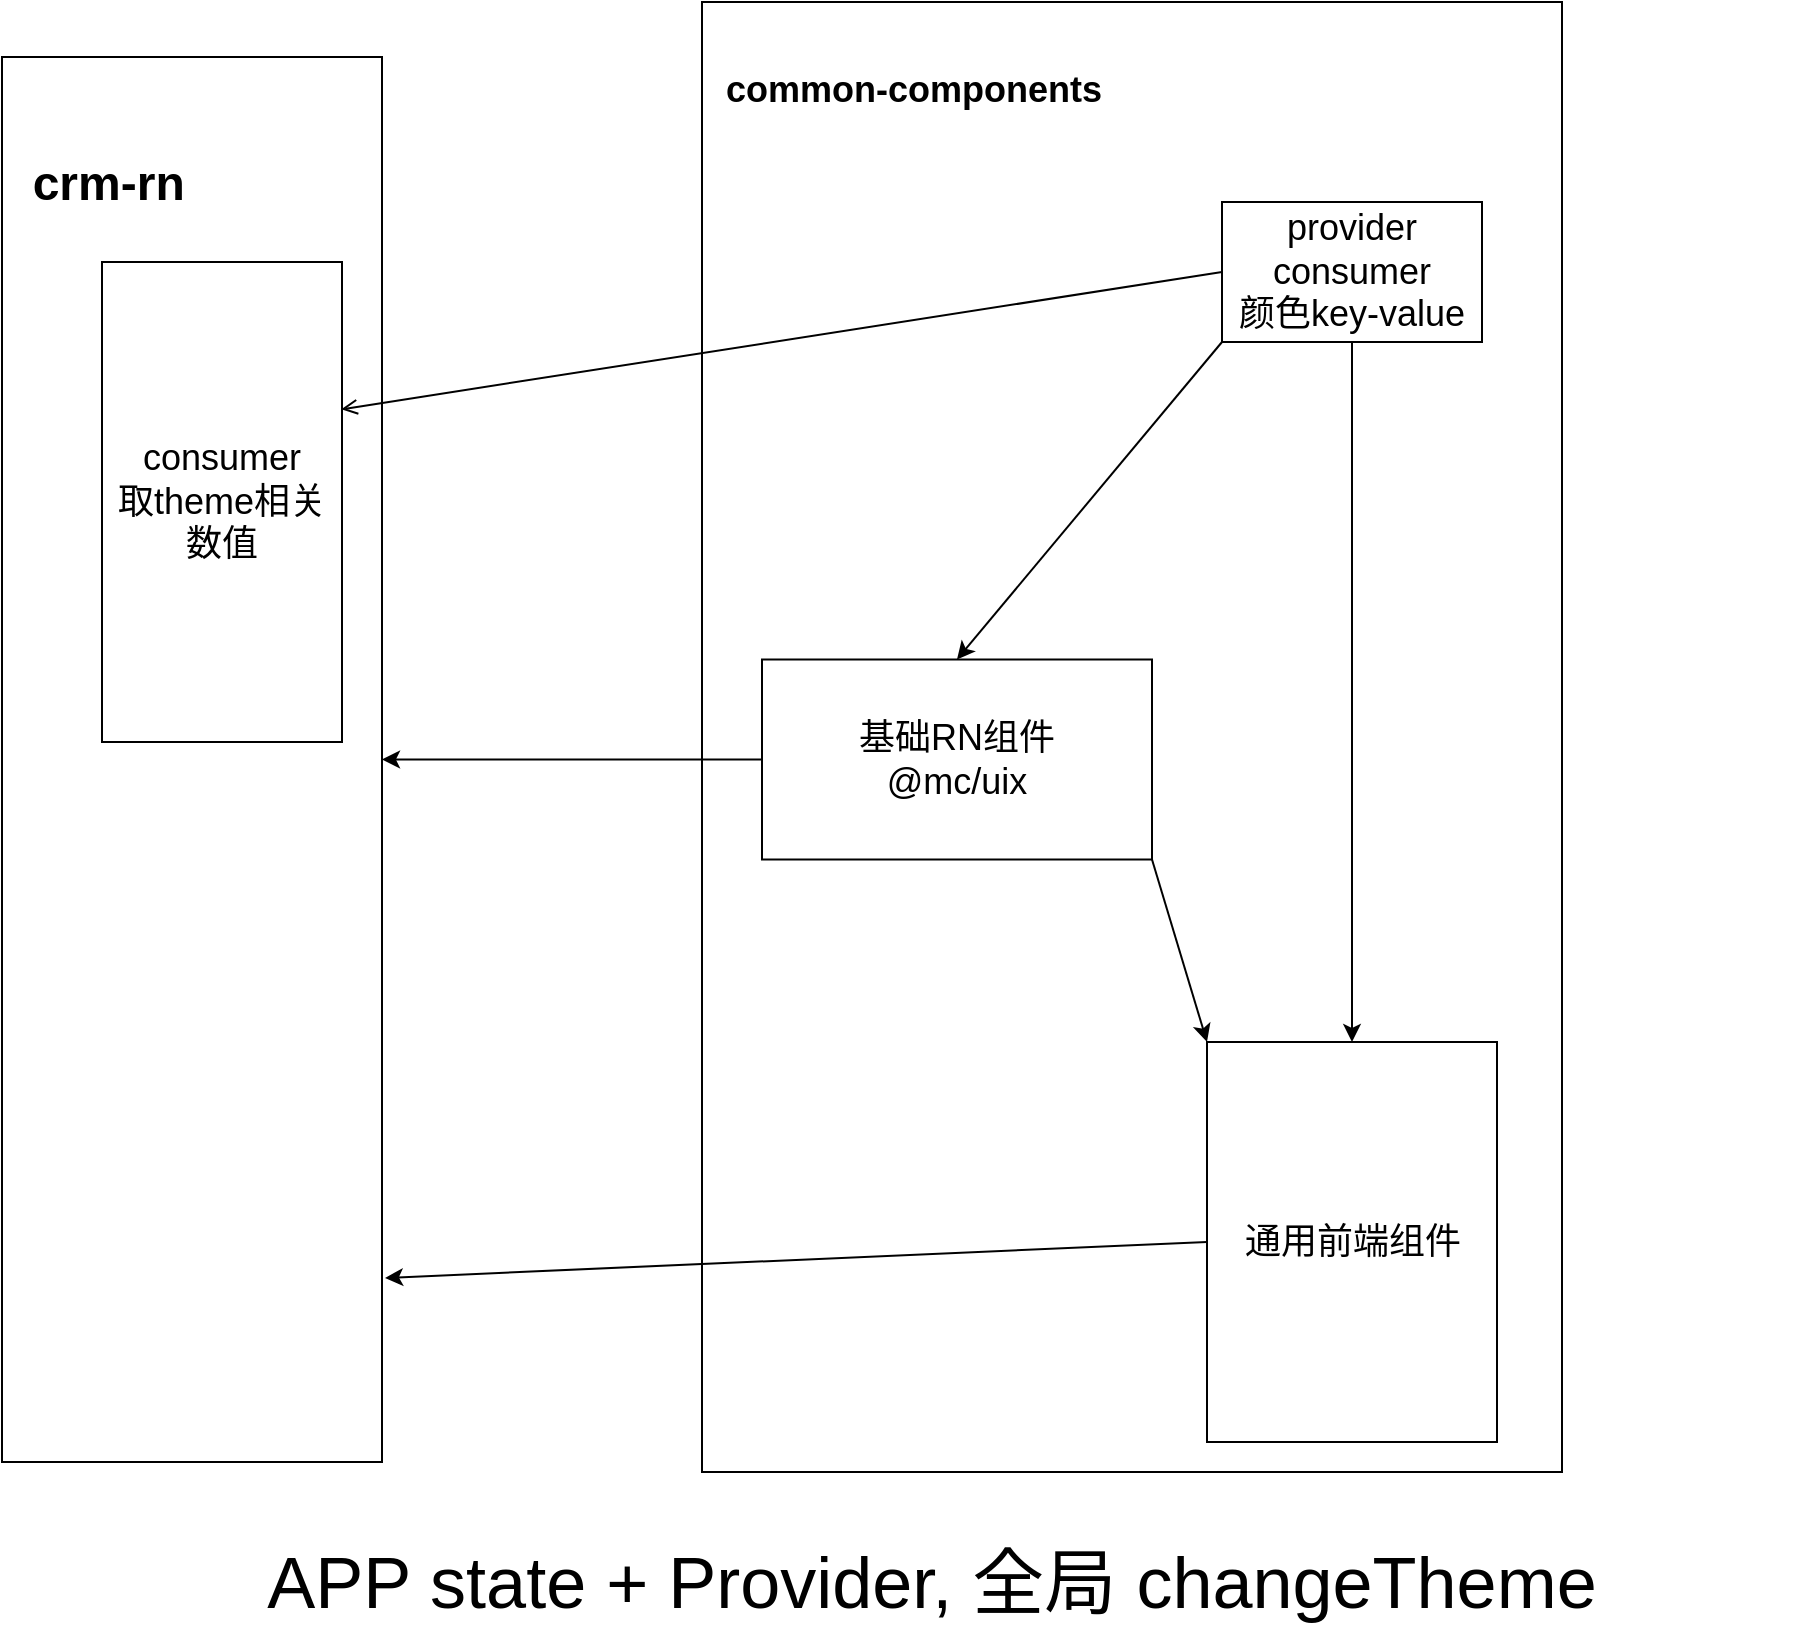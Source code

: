 <mxfile version="13.6.9" type="github">
  <diagram id="prtHgNgQTEPvFCAcTncT" name="Page-1">
    <mxGraphModel dx="815" dy="541" grid="1" gridSize="10" guides="1" tooltips="1" connect="1" arrows="1" fold="1" page="1" pageScale="1" pageWidth="827" pageHeight="1169" math="0" shadow="0">
      <root>
        <mxCell id="0" />
        <mxCell id="1" parent="0" />
        <mxCell id="Q21MkDfPrdpUHtBNRFRk-14" value="&lt;b style=&quot;font-size: 18px&quot;&gt;&amp;nbsp; common-components&lt;br&gt;&lt;br&gt;&lt;br&gt;&lt;br&gt;&lt;br&gt;&lt;br&gt;&lt;br&gt;&lt;br&gt;&lt;br&gt;&lt;br&gt;&lt;br&gt;&lt;br&gt;&lt;br&gt;&lt;br&gt;&lt;br&gt;&lt;br&gt;&lt;br&gt;&lt;br&gt;&lt;br&gt;&lt;br&gt;&lt;br&gt;&lt;br&gt;&lt;br&gt;&lt;br&gt;&lt;br&gt;&lt;br&gt;&lt;br&gt;&lt;br&gt;&lt;br&gt;&lt;br&gt;&lt;br&gt;&lt;/b&gt;" style="rounded=0;whiteSpace=wrap;html=1;align=left;" vertex="1" parent="1">
          <mxGeometry x="470" y="280" width="430" height="735" as="geometry" />
        </mxCell>
        <mxCell id="Q21MkDfPrdpUHtBNRFRk-15" style="rounded=0;orthogonalLoop=1;jettySize=auto;html=1;exitX=0;exitY=1;exitDx=0;exitDy=0;entryX=0.5;entryY=0;entryDx=0;entryDy=0;" edge="1" parent="1" source="Q21MkDfPrdpUHtBNRFRk-16" target="Q21MkDfPrdpUHtBNRFRk-24">
          <mxGeometry relative="1" as="geometry" />
        </mxCell>
        <mxCell id="Q21MkDfPrdpUHtBNRFRk-16" value="&lt;font style=&quot;font-size: 18px&quot;&gt;&lt;span&gt;provider&lt;/span&gt;&lt;br&gt;&lt;span&gt;consumer&lt;br&gt;&lt;/span&gt;颜色key-value&lt;/font&gt;&lt;span&gt;&lt;br&gt;&lt;/span&gt;" style="rounded=0;whiteSpace=wrap;html=1;" vertex="1" parent="1">
          <mxGeometry x="730" y="380" width="130" height="70" as="geometry" />
        </mxCell>
        <mxCell id="Q21MkDfPrdpUHtBNRFRk-17" value="&lt;font style=&quot;font-size: 24px&quot;&gt;&lt;b&gt;&amp;nbsp; crm-rn&lt;br&gt;&lt;br&gt;&lt;br&gt;&lt;br&gt;&lt;br&gt;&lt;br&gt;&lt;br&gt;&lt;br&gt;&lt;br&gt;&lt;br&gt;&lt;br&gt;&lt;br&gt;&lt;br&gt;&lt;br&gt;&lt;br&gt;&lt;br&gt;&lt;br&gt;&lt;br&gt;&lt;br&gt;&lt;br&gt;&lt;br&gt;&lt;/b&gt;&lt;/font&gt;" style="rounded=0;whiteSpace=wrap;html=1;align=left;" vertex="1" parent="1">
          <mxGeometry x="120" y="307.5" width="190" height="702.5" as="geometry" />
        </mxCell>
        <mxCell id="Q21MkDfPrdpUHtBNRFRk-18" value="&lt;font style=&quot;font-size: 18px&quot;&gt;通用前端组件&lt;/font&gt;" style="rounded=0;whiteSpace=wrap;html=1;" vertex="1" parent="1">
          <mxGeometry x="722.5" y="800" width="145" height="200" as="geometry" />
        </mxCell>
        <mxCell id="Q21MkDfPrdpUHtBNRFRk-19" value="" style="endArrow=open;html=1;exitX=0;exitY=0.5;exitDx=0;exitDy=0;startArrow=none;startFill=0;endFill=0;entryX=0.997;entryY=0.307;entryDx=0;entryDy=0;entryPerimeter=0;" edge="1" parent="1" source="Q21MkDfPrdpUHtBNRFRk-16" target="Q21MkDfPrdpUHtBNRFRk-21">
          <mxGeometry width="50" height="50" relative="1" as="geometry">
            <mxPoint x="560" y="380" as="sourcePoint" />
            <mxPoint x="310" y="420" as="targetPoint" />
          </mxGeometry>
        </mxCell>
        <mxCell id="Q21MkDfPrdpUHtBNRFRk-20" value="" style="endArrow=classic;html=1;entryX=0.5;entryY=0;entryDx=0;entryDy=0;exitX=0.5;exitY=1;exitDx=0;exitDy=0;" edge="1" parent="1" source="Q21MkDfPrdpUHtBNRFRk-16" target="Q21MkDfPrdpUHtBNRFRk-18">
          <mxGeometry width="50" height="50" relative="1" as="geometry">
            <mxPoint x="400" y="450" as="sourcePoint" />
            <mxPoint x="450" y="400" as="targetPoint" />
          </mxGeometry>
        </mxCell>
        <mxCell id="Q21MkDfPrdpUHtBNRFRk-21" value="&lt;font style=&quot;font-size: 18px&quot;&gt;&lt;span&gt;consumer&lt;/span&gt;&lt;br&gt;&lt;span&gt;取theme相关数值&lt;/span&gt;&lt;/font&gt;" style="rounded=0;whiteSpace=wrap;html=1;" vertex="1" parent="1">
          <mxGeometry x="170" y="410" width="120" height="240" as="geometry" />
        </mxCell>
        <mxCell id="Q21MkDfPrdpUHtBNRFRk-22" style="edgeStyle=orthogonalEdgeStyle;rounded=0;orthogonalLoop=1;jettySize=auto;html=1;exitX=0;exitY=0.5;exitDx=0;exitDy=0;" edge="1" parent="1" source="Q21MkDfPrdpUHtBNRFRk-24" target="Q21MkDfPrdpUHtBNRFRk-17">
          <mxGeometry relative="1" as="geometry" />
        </mxCell>
        <mxCell id="Q21MkDfPrdpUHtBNRFRk-23" style="rounded=0;orthogonalLoop=1;jettySize=auto;html=1;exitX=1;exitY=1;exitDx=0;exitDy=0;entryX=0;entryY=0;entryDx=0;entryDy=0;" edge="1" parent="1" source="Q21MkDfPrdpUHtBNRFRk-24" target="Q21MkDfPrdpUHtBNRFRk-18">
          <mxGeometry relative="1" as="geometry" />
        </mxCell>
        <mxCell id="Q21MkDfPrdpUHtBNRFRk-24" value="&lt;font style=&quot;font-size: 18px&quot;&gt;基础RN组件&lt;br&gt;@mc/uix&lt;br&gt;&lt;/font&gt;" style="rounded=0;whiteSpace=wrap;html=1;fillColor=none;gradientColor=none;" vertex="1" parent="1">
          <mxGeometry x="500" y="608.75" width="195" height="100" as="geometry" />
        </mxCell>
        <mxCell id="Q21MkDfPrdpUHtBNRFRk-25" value="" style="endArrow=classic;html=1;exitX=0;exitY=0.5;exitDx=0;exitDy=0;entryX=1.008;entryY=0.869;entryDx=0;entryDy=0;entryPerimeter=0;" edge="1" parent="1" source="Q21MkDfPrdpUHtBNRFRk-18" target="Q21MkDfPrdpUHtBNRFRk-17">
          <mxGeometry width="50" height="50" relative="1" as="geometry">
            <mxPoint x="610" y="660" as="sourcePoint" />
            <mxPoint x="660" y="610" as="targetPoint" />
          </mxGeometry>
        </mxCell>
        <mxCell id="Q21MkDfPrdpUHtBNRFRk-26" value="&lt;font style=&quot;font-size: 36px&quot;&gt;APP state + Provider, 全局 changeTheme&lt;/font&gt;" style="text;html=1;strokeColor=none;fillColor=none;align=center;verticalAlign=middle;whiteSpace=wrap;rounded=0;" vertex="1" parent="1">
          <mxGeometry x="150" y="1060" width="870" height="20" as="geometry" />
        </mxCell>
      </root>
    </mxGraphModel>
  </diagram>
</mxfile>
